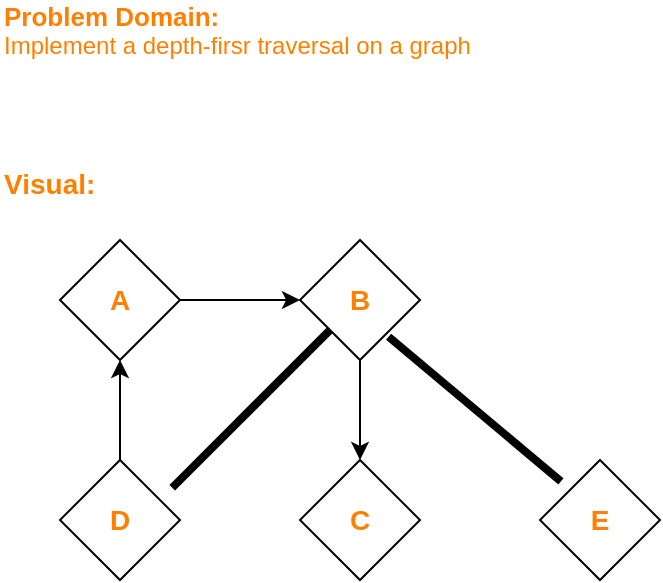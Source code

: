 <mxfile>
    <diagram id="EfKQRq1lan6VolqJtTq9" name="Page-1">
        <mxGraphModel dx="2574" dy="790" grid="1" gridSize="10" guides="1" tooltips="1" connect="1" arrows="1" fold="1" page="1" pageScale="1" pageWidth="1400" pageHeight="850" math="0" shadow="0">
            <root>
                <mxCell id="0"/>
                <mxCell id="1" parent="0"/>
                <mxCell id="2" value="&lt;font color=&quot;#ff8000&quot;&gt;&lt;span style=&quot;font-weight: bold ; font-size: 13px&quot;&gt;Problem Domain:&lt;/span&gt;&lt;br&gt;&lt;font style=&quot;font-size: 12px&quot;&gt;Implement a depth-firsr traversal on a graph&lt;/font&gt;&lt;br&gt;&lt;/font&gt;" style="text;html=1;align=left;verticalAlign=middle;resizable=0;points=[];autosize=1;" vertex="1" parent="1">
                    <mxGeometry x="-1320" y="40" width="250" height="30" as="geometry"/>
                </mxCell>
                <mxCell id="3" value="&lt;b&gt;&lt;font style=&quot;font-size: 14px&quot; color=&quot;#ff8000&quot;&gt;Visual:&lt;br&gt;&lt;br&gt;&lt;/font&gt;&lt;/b&gt;" style="text;html=1;align=left;verticalAlign=middle;resizable=0;points=[];autosize=1;" vertex="1" parent="1">
                    <mxGeometry x="-1320" y="120" width="60" height="40" as="geometry"/>
                </mxCell>
                <mxCell id="10" value="" style="edgeStyle=orthogonalEdgeStyle;rounded=0;orthogonalLoop=1;jettySize=auto;html=1;" edge="1" parent="1" source="5" target="6">
                    <mxGeometry relative="1" as="geometry"/>
                </mxCell>
                <mxCell id="5" value="&lt;font color=&quot;#ff8000&quot; size=&quot;1&quot;&gt;&lt;b style=&quot;font-size: 14px&quot;&gt;A&lt;/b&gt;&lt;/font&gt;" style="rhombus;whiteSpace=wrap;html=1;" vertex="1" parent="1">
                    <mxGeometry x="-1290" y="160" width="60" height="60" as="geometry"/>
                </mxCell>
                <mxCell id="12" value="" style="edgeStyle=orthogonalEdgeStyle;rounded=0;orthogonalLoop=1;jettySize=auto;html=1;" edge="1" parent="1" source="6" target="7">
                    <mxGeometry relative="1" as="geometry"/>
                </mxCell>
                <mxCell id="6" value="&lt;b style=&quot;font-size: 14px&quot;&gt;&lt;font color=&quot;#ff8000&quot;&gt;B&lt;/font&gt;&lt;/b&gt;" style="rhombus;whiteSpace=wrap;html=1;" vertex="1" parent="1">
                    <mxGeometry x="-1170" y="160" width="60" height="60" as="geometry"/>
                </mxCell>
                <mxCell id="7" value="&lt;b&gt;&lt;font style=&quot;font-size: 14px&quot; color=&quot;#ff8000&quot;&gt;C&lt;/font&gt;&lt;/b&gt;" style="rhombus;whiteSpace=wrap;html=1;" vertex="1" parent="1">
                    <mxGeometry x="-1170" y="270" width="60" height="60" as="geometry"/>
                </mxCell>
                <mxCell id="11" value="" style="edgeStyle=orthogonalEdgeStyle;rounded=0;orthogonalLoop=1;jettySize=auto;html=1;" edge="1" parent="1" source="8" target="5">
                    <mxGeometry relative="1" as="geometry"/>
                </mxCell>
                <mxCell id="8" value="&lt;font style=&quot;font-size: 14px&quot; color=&quot;#ff8000&quot;&gt;&lt;b&gt;D&lt;/b&gt;&lt;/font&gt;" style="rhombus;whiteSpace=wrap;html=1;" vertex="1" parent="1">
                    <mxGeometry x="-1290" y="270" width="60" height="60" as="geometry"/>
                </mxCell>
                <mxCell id="9" value="&lt;b&gt;&lt;font style=&quot;font-size: 14px&quot; color=&quot;#ff8000&quot;&gt;E&lt;/font&gt;&lt;/b&gt;" style="rhombus;whiteSpace=wrap;html=1;" vertex="1" parent="1">
                    <mxGeometry x="-1050" y="270" width="60" height="60" as="geometry"/>
                </mxCell>
                <mxCell id="18" value="" style="line;strokeWidth=4;html=1;perimeter=backbonePerimeter;points=[];outlineConnect=0;rotation=-45;" vertex="1" parent="1">
                    <mxGeometry x="-1250.2" y="239.53" width="111.34" height="10" as="geometry"/>
                </mxCell>
                <mxCell id="19" value="" style="line;strokeWidth=4;html=1;perimeter=backbonePerimeter;points=[];outlineConnect=0;rotation=-140;" vertex="1" parent="1">
                    <mxGeometry x="-1138.86" y="239.53" width="112.48" height="10" as="geometry"/>
                </mxCell>
            </root>
        </mxGraphModel>
    </diagram>
</mxfile>